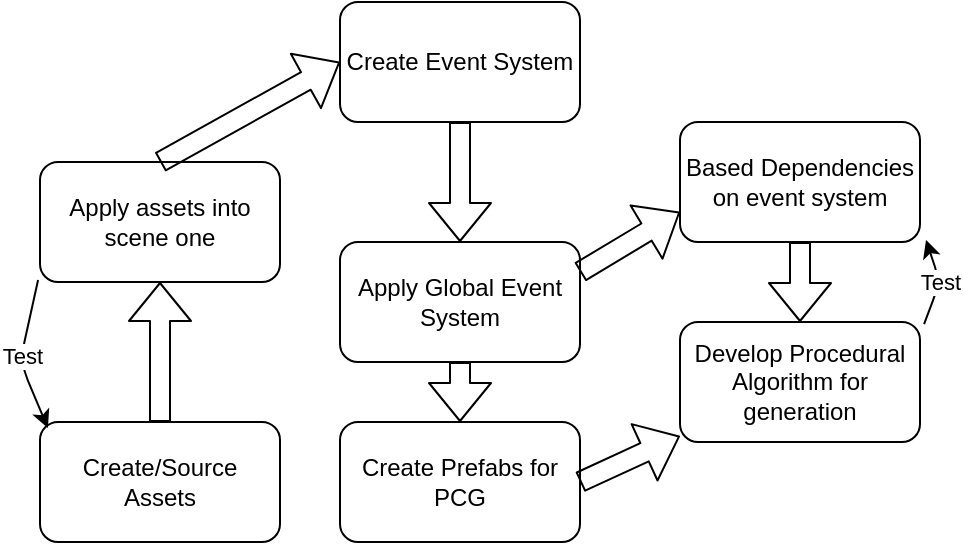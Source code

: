 <mxfile version="10.6.0" type="github"><diagram id="jgKE3Y9mXK7rTg5SjUWj" name="Page-1"><mxGraphModel dx="1010" dy="577" grid="0" gridSize="10" guides="1" tooltips="1" connect="1" arrows="1" fold="1" page="1" pageScale="1" pageWidth="827" pageHeight="1169" math="0" shadow="0"><root><mxCell id="0"/><mxCell id="1" parent="0"/><mxCell id="ECHTuDRlypn1FQXAEnLk-1" value="&lt;div&gt;Create/Source&lt;/div&gt;&lt;div&gt;Assets&lt;br&gt;&lt;/div&gt;" style="rounded=1;whiteSpace=wrap;html=1;" vertex="1" parent="1"><mxGeometry x="140" y="370" width="120" height="60" as="geometry"/></mxCell><mxCell id="ECHTuDRlypn1FQXAEnLk-2" value="Apply assets into scene one" style="rounded=1;whiteSpace=wrap;html=1;" vertex="1" parent="1"><mxGeometry x="140" y="240" width="120" height="60" as="geometry"/></mxCell><mxCell id="ECHTuDRlypn1FQXAEnLk-13" value="" style="shape=flexArrow;endArrow=classic;html=1;exitX=0.5;exitY=0;exitDx=0;exitDy=0;entryX=0.5;entryY=1;entryDx=0;entryDy=0;" edge="1" parent="1" source="ECHTuDRlypn1FQXAEnLk-1" target="ECHTuDRlypn1FQXAEnLk-2"><mxGeometry width="50" height="50" relative="1" as="geometry"><mxPoint x="140" y="410" as="sourcePoint"/><mxPoint x="200" y="340" as="targetPoint"/></mxGeometry></mxCell><mxCell id="ECHTuDRlypn1FQXAEnLk-16" value="Create Event System" style="rounded=1;whiteSpace=wrap;html=1;" vertex="1" parent="1"><mxGeometry x="290" y="160" width="120" height="60" as="geometry"/></mxCell><mxCell id="ECHTuDRlypn1FQXAEnLk-17" value="Apply Global Event System" style="rounded=1;whiteSpace=wrap;html=1;" vertex="1" parent="1"><mxGeometry x="290" y="280" width="120" height="60" as="geometry"/></mxCell><mxCell id="ECHTuDRlypn1FQXAEnLk-18" value="" style="shape=flexArrow;endArrow=classic;html=1;exitX=0.5;exitY=1;exitDx=0;exitDy=0;entryX=0.5;entryY=0;entryDx=0;entryDy=0;" edge="1" parent="1" source="ECHTuDRlypn1FQXAEnLk-16" target="ECHTuDRlypn1FQXAEnLk-17"><mxGeometry width="50" height="50" relative="1" as="geometry"><mxPoint x="250" y="270" as="sourcePoint"/><mxPoint x="320" y="300" as="targetPoint"/></mxGeometry></mxCell><mxCell id="ECHTuDRlypn1FQXAEnLk-20" value="&lt;div&gt;Create Prefabs for PCG&lt;/div&gt;" style="rounded=1;whiteSpace=wrap;html=1;" vertex="1" parent="1"><mxGeometry x="290" y="370" width="120" height="60" as="geometry"/></mxCell><mxCell id="ECHTuDRlypn1FQXAEnLk-22" value="Develop Procedural Algorithm for generation" style="rounded=1;whiteSpace=wrap;html=1;" vertex="1" parent="1"><mxGeometry x="460" y="320" width="120" height="60" as="geometry"/></mxCell><mxCell id="ECHTuDRlypn1FQXAEnLk-23" value="Based Dependencies on event system" style="rounded=1;whiteSpace=wrap;html=1;" vertex="1" parent="1"><mxGeometry x="460" y="220" width="120" height="60" as="geometry"/></mxCell><mxCell id="ECHTuDRlypn1FQXAEnLk-24" value="" style="shape=flexArrow;endArrow=classic;html=1;exitX=0.5;exitY=0;exitDx=0;exitDy=0;entryX=0;entryY=0.5;entryDx=0;entryDy=0;" edge="1" parent="1" source="ECHTuDRlypn1FQXAEnLk-2" target="ECHTuDRlypn1FQXAEnLk-16"><mxGeometry width="50" height="50" relative="1" as="geometry"><mxPoint x="170" y="210" as="sourcePoint"/><mxPoint x="220" y="160" as="targetPoint"/></mxGeometry></mxCell><mxCell id="ECHTuDRlypn1FQXAEnLk-27" value="" style="shape=flexArrow;endArrow=classic;html=1;entryX=0;entryY=0.75;entryDx=0;entryDy=0;exitX=1;exitY=0.25;exitDx=0;exitDy=0;" edge="1" parent="1" source="ECHTuDRlypn1FQXAEnLk-17" target="ECHTuDRlypn1FQXAEnLk-23"><mxGeometry width="50" height="50" relative="1" as="geometry"><mxPoint x="250" y="380" as="sourcePoint"/><mxPoint x="300" y="330" as="targetPoint"/></mxGeometry></mxCell><mxCell id="ECHTuDRlypn1FQXAEnLk-28" value="" style="shape=flexArrow;endArrow=classic;html=1;entryX=0.5;entryY=0;entryDx=0;entryDy=0;exitX=0.5;exitY=1;exitDx=0;exitDy=0;" edge="1" parent="1" source="ECHTuDRlypn1FQXAEnLk-17" target="ECHTuDRlypn1FQXAEnLk-20"><mxGeometry width="50" height="50" relative="1" as="geometry"><mxPoint x="260" y="380" as="sourcePoint"/><mxPoint x="310" y="330" as="targetPoint"/></mxGeometry></mxCell><mxCell id="ECHTuDRlypn1FQXAEnLk-29" value="" style="shape=flexArrow;endArrow=classic;html=1;exitX=1;exitY=0.5;exitDx=0;exitDy=0;entryX=0;entryY=0.95;entryDx=0;entryDy=0;entryPerimeter=0;" edge="1" parent="1" source="ECHTuDRlypn1FQXAEnLk-20" target="ECHTuDRlypn1FQXAEnLk-22"><mxGeometry width="50" height="50" relative="1" as="geometry"><mxPoint x="460" y="450" as="sourcePoint"/><mxPoint x="510" y="400" as="targetPoint"/></mxGeometry></mxCell><mxCell id="ECHTuDRlypn1FQXAEnLk-30" value="" style="shape=flexArrow;endArrow=classic;html=1;entryX=0.5;entryY=0;entryDx=0;entryDy=0;exitX=0.5;exitY=1;exitDx=0;exitDy=0;" edge="1" parent="1" source="ECHTuDRlypn1FQXAEnLk-23" target="ECHTuDRlypn1FQXAEnLk-22"><mxGeometry width="50" height="50" relative="1" as="geometry"><mxPoint x="520" y="240" as="sourcePoint"/><mxPoint x="570" y="190" as="targetPoint"/></mxGeometry></mxCell><mxCell id="ECHTuDRlypn1FQXAEnLk-31" value="Test" style="endArrow=classic;html=1;entryX=0.033;entryY=0.05;entryDx=0;entryDy=0;exitX=-0.008;exitY=0.983;exitDx=0;exitDy=0;entryPerimeter=0;exitPerimeter=0;" edge="1" parent="1" source="ECHTuDRlypn1FQXAEnLk-2" target="ECHTuDRlypn1FQXAEnLk-1"><mxGeometry width="50" height="50" relative="1" as="geometry"><mxPoint x="70" y="360" as="sourcePoint"/><mxPoint x="120" y="310" as="targetPoint"/><Array as="points"><mxPoint x="130" y="340"/></Array></mxGeometry></mxCell><mxCell id="ECHTuDRlypn1FQXAEnLk-32" value="&lt;div&gt;Test&lt;/div&gt;" style="endArrow=classic;html=1;entryX=1.025;entryY=0.983;entryDx=0;entryDy=0;entryPerimeter=0;exitX=1.017;exitY=0.017;exitDx=0;exitDy=0;exitPerimeter=0;" edge="1" parent="1" source="ECHTuDRlypn1FQXAEnLk-22" target="ECHTuDRlypn1FQXAEnLk-23"><mxGeometry width="50" height="50" relative="1" as="geometry"><mxPoint x="620" y="350" as="sourcePoint"/><mxPoint x="670" y="300" as="targetPoint"/><Array as="points"><mxPoint x="590" y="300"/></Array></mxGeometry></mxCell></root></mxGraphModel></diagram></mxfile>